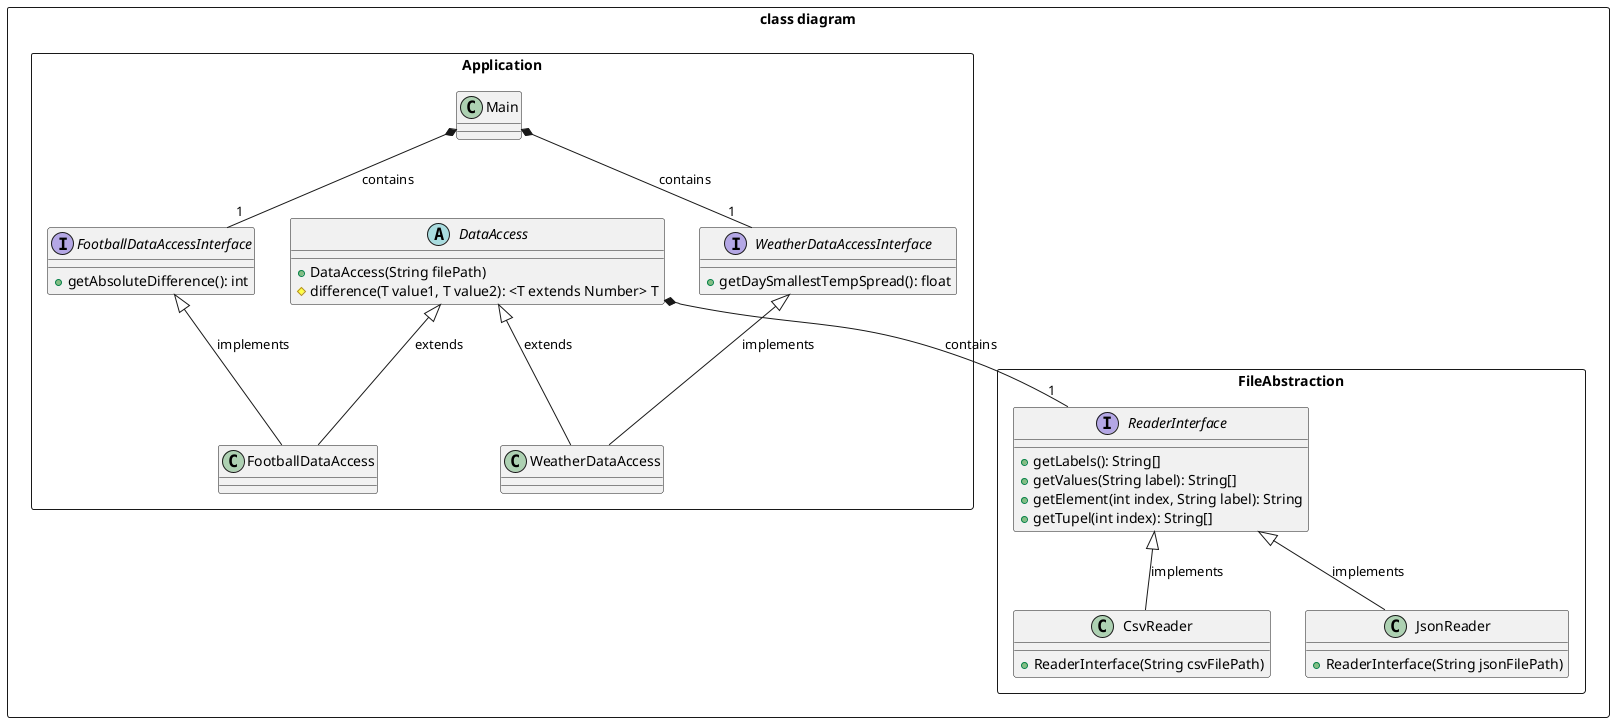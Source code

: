 @startuml

rectangle "class diagram" { 
    rectangle Application {
        class Main 
        
        interface WeatherDataAccessInterface {
            + getDaySmallestTempSpread(): float
        }

        class WeatherDataAccess {
            
        }

        interface FootballDataAccessInterface {
            + getAbsoluteDifference(): int
        }

        class FootballDataAccess {
            
        }

        abstract class DataAccess {
            + DataAccess(String filePath)
            # difference(T value1, T value2): <T extends Number> T 

        }
    }

    rectangle FileAbstraction {
        class CsvReader {
            + ReaderInterface(String csvFilePath)
        }

        class JsonReader {
            + ReaderInterface(String jsonFilePath)
            
        }

        interface ReaderInterface {
            + getLabels(): String[]
            + getValues(String label): String[]
            + getElement(int index, String label): String
            + getTupel(int index): String[]
        }
    }

    
}

WeatherDataAccessInterface <|-- WeatherDataAccess : implements
FootballDataAccessInterface <|-- FootballDataAccess : implements
DataAccess <|-- WeatherDataAccess : extends 
DataAccess <|-- FootballDataAccess : extends 

DataAccess *-- "1" ReaderInterface : contains
ReaderInterface <|-- CsvReader : implements
ReaderInterface <|-- JsonReader : implements

Main *-- "1" WeatherDataAccessInterface : contains
Main *-- "1" FootballDataAccessInterface : contains

@enduml